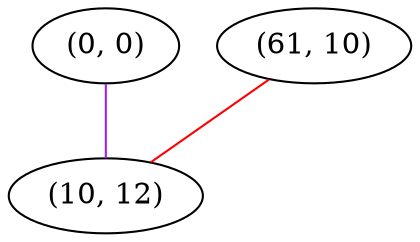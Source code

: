 graph "" {
"(0, 0)";
"(61, 10)";
"(10, 12)";
"(0, 0)" -- "(10, 12)"  [color=purple, key=0, weight=4];
"(61, 10)" -- "(10, 12)"  [color=red, key=0, weight=1];
}
